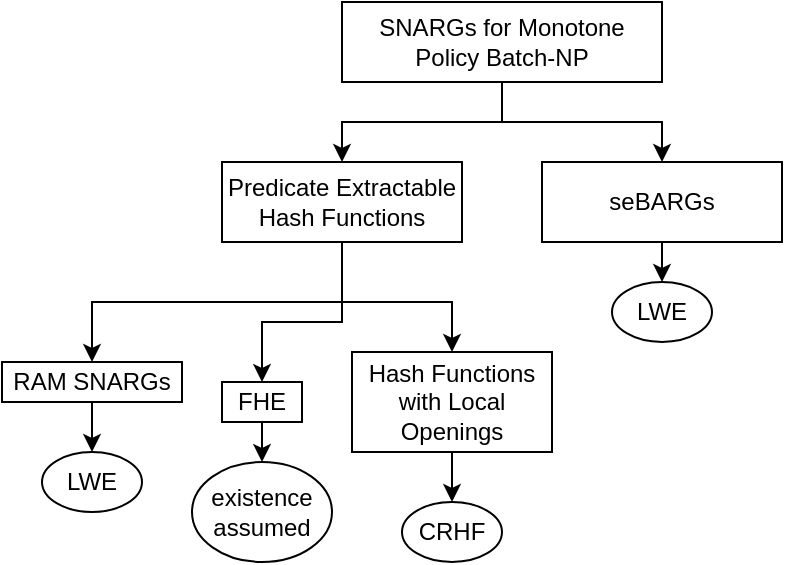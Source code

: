<mxfile version="22.0.6" type="github">
  <diagram name="Page-1" id="ROXzPsM9wCNMAVzjWEqk">
    <mxGraphModel dx="1163" dy="731" grid="1" gridSize="10" guides="1" tooltips="1" connect="1" arrows="1" fold="1" page="1" pageScale="1" pageWidth="850" pageHeight="1100" math="0" shadow="0">
      <root>
        <mxCell id="0" />
        <mxCell id="1" parent="0" />
        <mxCell id="JaUzYhM19OWxOe5XVF9s-9" style="edgeStyle=orthogonalEdgeStyle;rounded=0;orthogonalLoop=1;jettySize=auto;html=1;exitX=0.5;exitY=1;exitDx=0;exitDy=0;entryX=0.5;entryY=0;entryDx=0;entryDy=0;" edge="1" parent="1" source="JaUzYhM19OWxOe5XVF9s-1" target="JaUzYhM19OWxOe5XVF9s-3">
          <mxGeometry relative="1" as="geometry" />
        </mxCell>
        <mxCell id="JaUzYhM19OWxOe5XVF9s-10" style="edgeStyle=orthogonalEdgeStyle;rounded=0;orthogonalLoop=1;jettySize=auto;html=1;exitX=0.5;exitY=1;exitDx=0;exitDy=0;" edge="1" parent="1" source="JaUzYhM19OWxOe5XVF9s-1" target="JaUzYhM19OWxOe5XVF9s-4">
          <mxGeometry relative="1" as="geometry" />
        </mxCell>
        <mxCell id="JaUzYhM19OWxOe5XVF9s-1" value="SNARGs for Monotone Policy Batch-NP" style="rounded=0;whiteSpace=wrap;html=1;" vertex="1" parent="1">
          <mxGeometry x="190" y="20" width="160" height="40" as="geometry" />
        </mxCell>
        <mxCell id="JaUzYhM19OWxOe5XVF9s-11" style="edgeStyle=orthogonalEdgeStyle;rounded=0;orthogonalLoop=1;jettySize=auto;html=1;exitX=0.5;exitY=1;exitDx=0;exitDy=0;entryX=0.5;entryY=0;entryDx=0;entryDy=0;" edge="1" parent="1" source="JaUzYhM19OWxOe5XVF9s-3" target="JaUzYhM19OWxOe5XVF9s-5">
          <mxGeometry relative="1" as="geometry" />
        </mxCell>
        <mxCell id="JaUzYhM19OWxOe5XVF9s-12" style="edgeStyle=orthogonalEdgeStyle;rounded=0;orthogonalLoop=1;jettySize=auto;html=1;exitX=0.5;exitY=1;exitDx=0;exitDy=0;entryX=0.5;entryY=0;entryDx=0;entryDy=0;" edge="1" parent="1" source="JaUzYhM19OWxOe5XVF9s-3" target="JaUzYhM19OWxOe5XVF9s-6">
          <mxGeometry relative="1" as="geometry">
            <Array as="points">
              <mxPoint x="190" y="180" />
              <mxPoint x="150" y="180" />
            </Array>
          </mxGeometry>
        </mxCell>
        <mxCell id="JaUzYhM19OWxOe5XVF9s-3" value="Predicate Extractable Hash Functions" style="rounded=0;whiteSpace=wrap;html=1;" vertex="1" parent="1">
          <mxGeometry x="130" y="100" width="120" height="40" as="geometry" />
        </mxCell>
        <mxCell id="JaUzYhM19OWxOe5XVF9s-4" value="seBARGs" style="rounded=0;whiteSpace=wrap;html=1;" vertex="1" parent="1">
          <mxGeometry x="290" y="100" width="120" height="40" as="geometry" />
        </mxCell>
        <mxCell id="JaUzYhM19OWxOe5XVF9s-5" value="RAM SNARGs" style="rounded=0;whiteSpace=wrap;html=1;" vertex="1" parent="1">
          <mxGeometry x="20" y="200" width="90" height="20" as="geometry" />
        </mxCell>
        <mxCell id="JaUzYhM19OWxOe5XVF9s-6" value="FHE" style="rounded=0;whiteSpace=wrap;html=1;" vertex="1" parent="1">
          <mxGeometry x="130" y="210" width="40" height="20" as="geometry" />
        </mxCell>
        <mxCell id="JaUzYhM19OWxOe5XVF9s-8" value="Hash Functions with Local Openings" style="rounded=0;whiteSpace=wrap;html=1;" vertex="1" parent="1">
          <mxGeometry x="195" y="195" width="100" height="50" as="geometry" />
        </mxCell>
        <mxCell id="JaUzYhM19OWxOe5XVF9s-15" value="LWE" style="ellipse;whiteSpace=wrap;html=1;" vertex="1" parent="1">
          <mxGeometry x="40" y="245" width="50" height="30" as="geometry" />
        </mxCell>
        <mxCell id="JaUzYhM19OWxOe5XVF9s-16" value="LWE" style="ellipse;whiteSpace=wrap;html=1;" vertex="1" parent="1">
          <mxGeometry x="325" y="160" width="50" height="30" as="geometry" />
        </mxCell>
        <mxCell id="JaUzYhM19OWxOe5XVF9s-17" value="" style="endArrow=classic;html=1;rounded=0;exitX=0.5;exitY=1;exitDx=0;exitDy=0;entryX=0.5;entryY=0;entryDx=0;entryDy=0;" edge="1" parent="1" source="JaUzYhM19OWxOe5XVF9s-4" target="JaUzYhM19OWxOe5XVF9s-16">
          <mxGeometry width="50" height="50" relative="1" as="geometry">
            <mxPoint x="270" y="340" as="sourcePoint" />
            <mxPoint x="320" y="290" as="targetPoint" />
          </mxGeometry>
        </mxCell>
        <mxCell id="JaUzYhM19OWxOe5XVF9s-18" value="existence assumed" style="ellipse;whiteSpace=wrap;html=1;" vertex="1" parent="1">
          <mxGeometry x="115" y="250" width="70" height="50" as="geometry" />
        </mxCell>
        <mxCell id="JaUzYhM19OWxOe5XVF9s-19" value="" style="endArrow=classic;html=1;rounded=0;exitX=0.5;exitY=1;exitDx=0;exitDy=0;entryX=0.5;entryY=0;entryDx=0;entryDy=0;" edge="1" parent="1" source="JaUzYhM19OWxOe5XVF9s-6" target="JaUzYhM19OWxOe5XVF9s-18">
          <mxGeometry width="50" height="50" relative="1" as="geometry">
            <mxPoint x="270" y="340" as="sourcePoint" />
            <mxPoint x="320" y="290" as="targetPoint" />
          </mxGeometry>
        </mxCell>
        <mxCell id="JaUzYhM19OWxOe5XVF9s-20" value="CRHF" style="ellipse;whiteSpace=wrap;html=1;" vertex="1" parent="1">
          <mxGeometry x="220" y="270" width="50" height="30" as="geometry" />
        </mxCell>
        <mxCell id="JaUzYhM19OWxOe5XVF9s-21" value="" style="endArrow=classic;html=1;rounded=0;exitX=0.5;exitY=1;exitDx=0;exitDy=0;entryX=0.5;entryY=0;entryDx=0;entryDy=0;" edge="1" parent="1" source="JaUzYhM19OWxOe5XVF9s-8" target="JaUzYhM19OWxOe5XVF9s-20">
          <mxGeometry width="50" height="50" relative="1" as="geometry">
            <mxPoint x="270" y="340" as="sourcePoint" />
            <mxPoint x="320" y="290" as="targetPoint" />
          </mxGeometry>
        </mxCell>
        <mxCell id="JaUzYhM19OWxOe5XVF9s-26" value="" style="endArrow=classic;html=1;rounded=0;entryX=0.5;entryY=0;entryDx=0;entryDy=0;" edge="1" parent="1" target="JaUzYhM19OWxOe5XVF9s-8">
          <mxGeometry width="50" height="50" relative="1" as="geometry">
            <mxPoint x="190" y="140" as="sourcePoint" />
            <mxPoint x="320" y="290" as="targetPoint" />
            <Array as="points">
              <mxPoint x="190" y="170" />
              <mxPoint x="245" y="170" />
            </Array>
          </mxGeometry>
        </mxCell>
        <mxCell id="JaUzYhM19OWxOe5XVF9s-27" value="" style="endArrow=classic;html=1;rounded=0;exitX=0.5;exitY=1;exitDx=0;exitDy=0;entryX=0.5;entryY=0;entryDx=0;entryDy=0;" edge="1" parent="1" source="JaUzYhM19OWxOe5XVF9s-5" target="JaUzYhM19OWxOe5XVF9s-15">
          <mxGeometry width="50" height="50" relative="1" as="geometry">
            <mxPoint x="270" y="340" as="sourcePoint" />
            <mxPoint x="320" y="290" as="targetPoint" />
          </mxGeometry>
        </mxCell>
      </root>
    </mxGraphModel>
  </diagram>
</mxfile>
